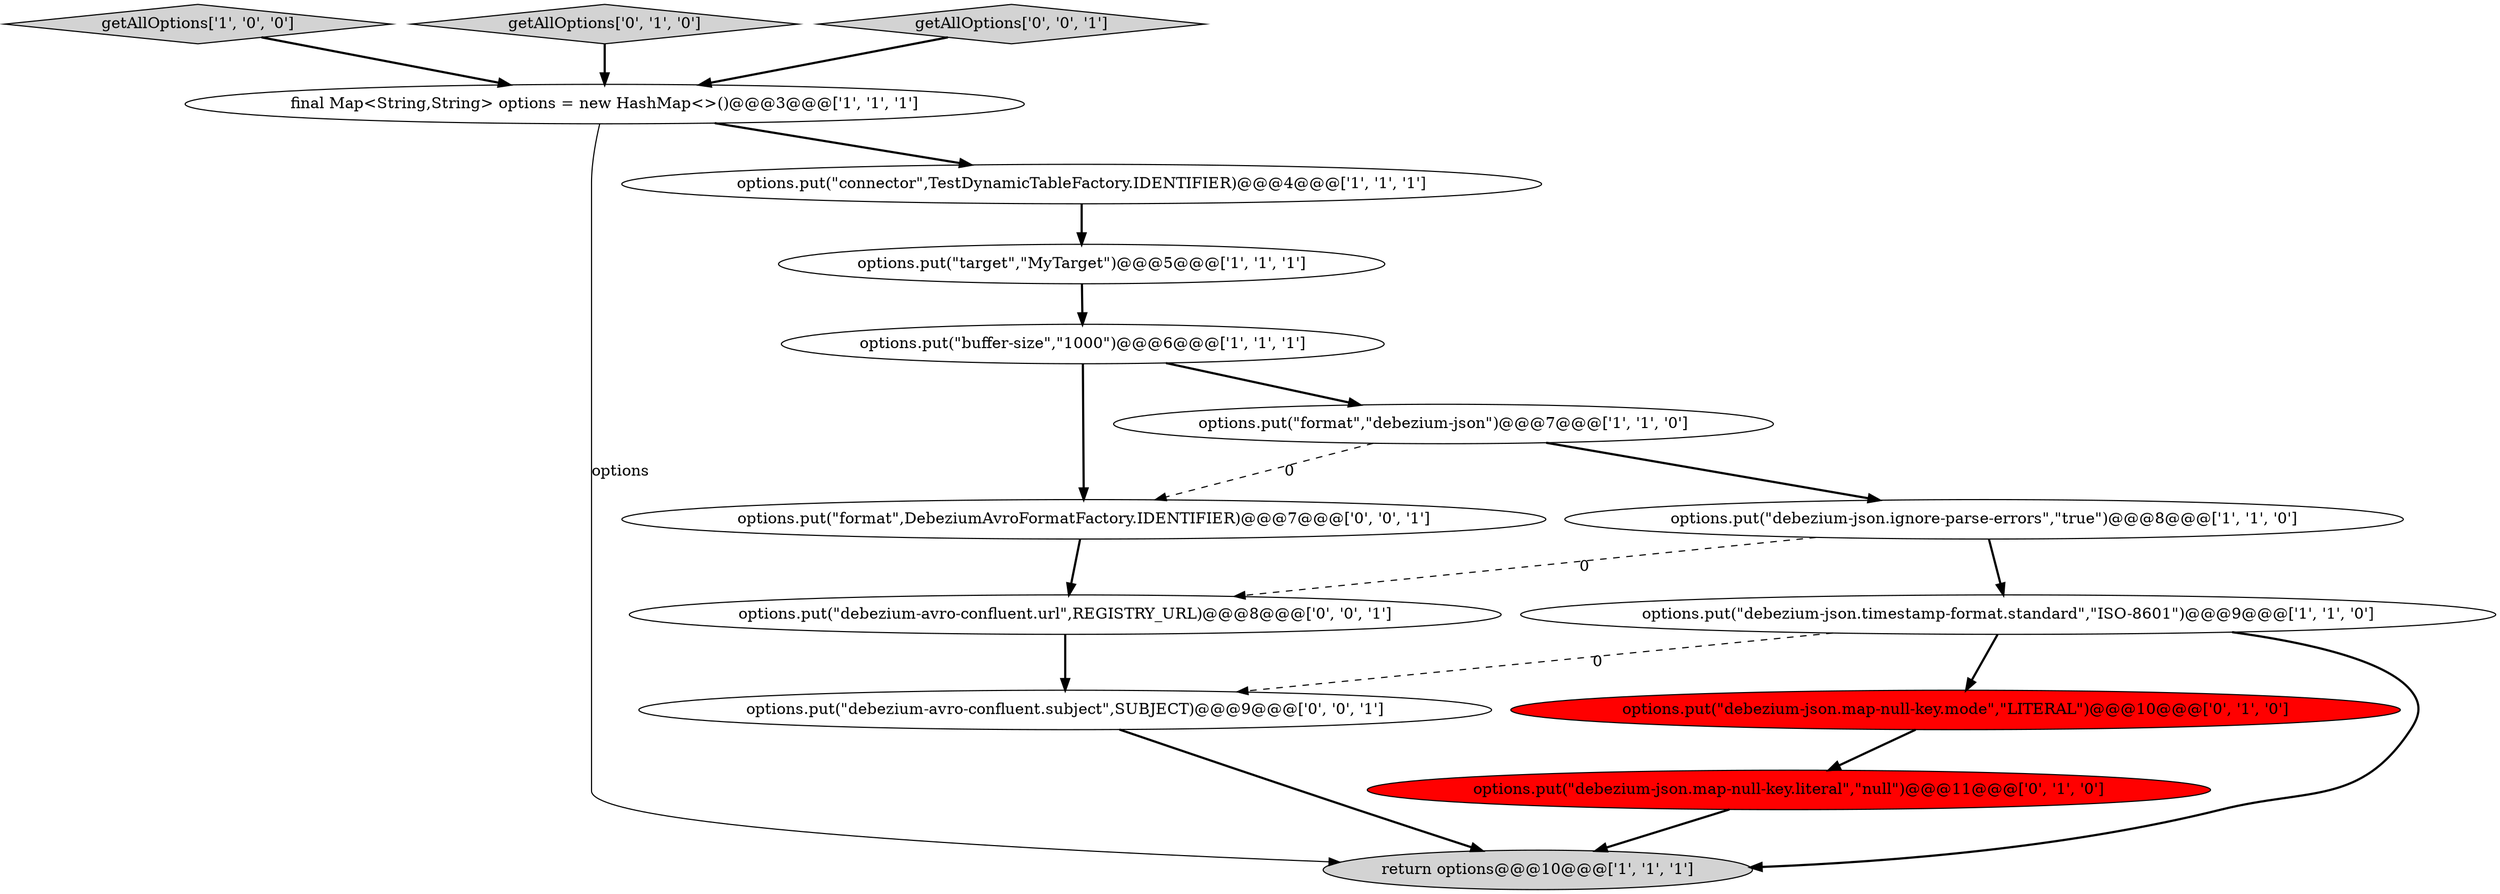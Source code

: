 digraph {
5 [style = filled, label = "getAllOptions['1', '0', '0']", fillcolor = lightgray, shape = diamond image = "AAA0AAABBB1BBB"];
11 [style = filled, label = "getAllOptions['0', '1', '0']", fillcolor = lightgray, shape = diamond image = "AAA0AAABBB2BBB"];
12 [style = filled, label = "getAllOptions['0', '0', '1']", fillcolor = lightgray, shape = diamond image = "AAA0AAABBB3BBB"];
13 [style = filled, label = "options.put(\"format\",DebeziumAvroFormatFactory.IDENTIFIER)@@@7@@@['0', '0', '1']", fillcolor = white, shape = ellipse image = "AAA0AAABBB3BBB"];
14 [style = filled, label = "options.put(\"debezium-avro-confluent.url\",REGISTRY_URL)@@@8@@@['0', '0', '1']", fillcolor = white, shape = ellipse image = "AAA0AAABBB3BBB"];
3 [style = filled, label = "options.put(\"debezium-json.timestamp-format.standard\",\"ISO-8601\")@@@9@@@['1', '1', '0']", fillcolor = white, shape = ellipse image = "AAA0AAABBB1BBB"];
0 [style = filled, label = "options.put(\"debezium-json.ignore-parse-errors\",\"true\")@@@8@@@['1', '1', '0']", fillcolor = white, shape = ellipse image = "AAA0AAABBB1BBB"];
7 [style = filled, label = "final Map<String,String> options = new HashMap<>()@@@3@@@['1', '1', '1']", fillcolor = white, shape = ellipse image = "AAA0AAABBB1BBB"];
10 [style = filled, label = "options.put(\"debezium-json.map-null-key.literal\",\"null\")@@@11@@@['0', '1', '0']", fillcolor = red, shape = ellipse image = "AAA1AAABBB2BBB"];
9 [style = filled, label = "options.put(\"debezium-json.map-null-key.mode\",\"LITERAL\")@@@10@@@['0', '1', '0']", fillcolor = red, shape = ellipse image = "AAA1AAABBB2BBB"];
4 [style = filled, label = "options.put(\"target\",\"MyTarget\")@@@5@@@['1', '1', '1']", fillcolor = white, shape = ellipse image = "AAA0AAABBB1BBB"];
15 [style = filled, label = "options.put(\"debezium-avro-confluent.subject\",SUBJECT)@@@9@@@['0', '0', '1']", fillcolor = white, shape = ellipse image = "AAA0AAABBB3BBB"];
1 [style = filled, label = "options.put(\"buffer-size\",\"1000\")@@@6@@@['1', '1', '1']", fillcolor = white, shape = ellipse image = "AAA0AAABBB1BBB"];
6 [style = filled, label = "return options@@@10@@@['1', '1', '1']", fillcolor = lightgray, shape = ellipse image = "AAA0AAABBB1BBB"];
8 [style = filled, label = "options.put(\"connector\",TestDynamicTableFactory.IDENTIFIER)@@@4@@@['1', '1', '1']", fillcolor = white, shape = ellipse image = "AAA0AAABBB1BBB"];
2 [style = filled, label = "options.put(\"format\",\"debezium-json\")@@@7@@@['1', '1', '0']", fillcolor = white, shape = ellipse image = "AAA0AAABBB1BBB"];
0->3 [style = bold, label=""];
7->6 [style = solid, label="options"];
3->6 [style = bold, label=""];
15->6 [style = bold, label=""];
9->10 [style = bold, label=""];
7->8 [style = bold, label=""];
10->6 [style = bold, label=""];
1->13 [style = bold, label=""];
12->7 [style = bold, label=""];
3->9 [style = bold, label=""];
0->14 [style = dashed, label="0"];
2->0 [style = bold, label=""];
2->13 [style = dashed, label="0"];
3->15 [style = dashed, label="0"];
5->7 [style = bold, label=""];
14->15 [style = bold, label=""];
1->2 [style = bold, label=""];
4->1 [style = bold, label=""];
8->4 [style = bold, label=""];
13->14 [style = bold, label=""];
11->7 [style = bold, label=""];
}

